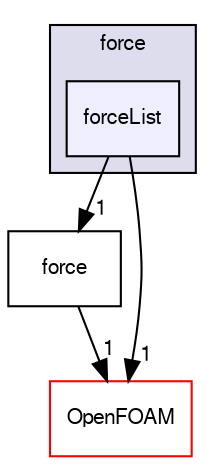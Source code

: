 digraph "src/regionModels/surfaceFilmModels/submodels/kinematic/force/forceList" {
  bgcolor=transparent;
  compound=true
  node [ fontsize="10", fontname="FreeSans"];
  edge [ labelfontsize="10", labelfontname="FreeSans"];
  subgraph clusterdir_6e1c174345a149ebf9cf672121689ca3 {
    graph [ bgcolor="#ddddee", pencolor="black", label="force" fontname="FreeSans", fontsize="10", URL="dir_6e1c174345a149ebf9cf672121689ca3.html"]
  dir_0d2584e951126995ab7b5e87fad1fddd [shape=box, label="forceList", style="filled", fillcolor="#eeeeff", pencolor="black", URL="dir_0d2584e951126995ab7b5e87fad1fddd.html"];
  }
  dir_77cda1e1704280caa9b7cf24183bc44b [shape=box label="force" URL="dir_77cda1e1704280caa9b7cf24183bc44b.html"];
  dir_c5473ff19b20e6ec4dfe5c310b3778a8 [shape=box label="OpenFOAM" color="red" URL="dir_c5473ff19b20e6ec4dfe5c310b3778a8.html"];
  dir_77cda1e1704280caa9b7cf24183bc44b->dir_c5473ff19b20e6ec4dfe5c310b3778a8 [headlabel="1", labeldistance=1.5 headhref="dir_002371_001706.html"];
  dir_0d2584e951126995ab7b5e87fad1fddd->dir_77cda1e1704280caa9b7cf24183bc44b [headlabel="1", labeldistance=1.5 headhref="dir_002372_002371.html"];
  dir_0d2584e951126995ab7b5e87fad1fddd->dir_c5473ff19b20e6ec4dfe5c310b3778a8 [headlabel="1", labeldistance=1.5 headhref="dir_002372_001706.html"];
}
